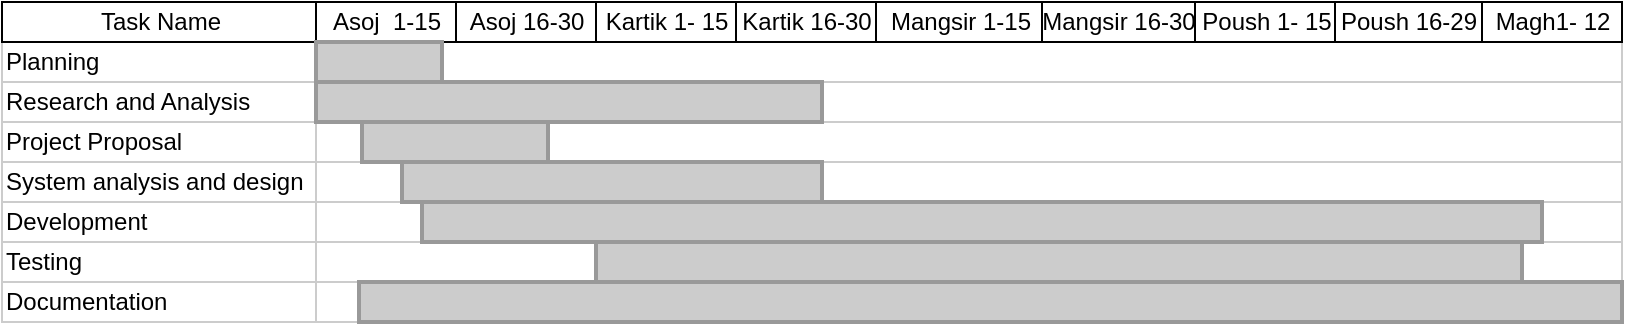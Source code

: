 <mxfile version="21.7.2" type="device">
  <diagram name="Page-1" id="fc2ac565-0d4e-3f0d-88b0-a54af1634ed7">
    <mxGraphModel dx="753" dy="437" grid="1" gridSize="10" guides="1" tooltips="1" connect="0" arrows="1" fold="1" page="1" pageScale="1.5" pageWidth="1169" pageHeight="827" background="none" math="0" shadow="0">
      <root>
        <mxCell id="0" style=";html=1;" />
        <mxCell id="1" style=";html=1;" parent="0" />
        <mxCell id="75" value="Planning" style="align=left;strokeColor=#CCCCCC;html=1;" parent="1" vertex="1">
          <mxGeometry x="460" y="150" width="157" height="20" as="geometry" />
        </mxCell>
        <mxCell id="80" value="Research and Analysis" style="align=left;strokeColor=#CCCCCC;html=1;" parent="1" vertex="1">
          <mxGeometry x="460" y="170" width="157" height="20" as="geometry" />
        </mxCell>
        <mxCell id="85" value="Project Proposal" style="align=left;strokeColor=#CCCCCC;html=1;" parent="1" vertex="1">
          <mxGeometry x="460" y="190" width="157" height="20" as="geometry" />
        </mxCell>
        <mxCell id="90" value="System analysis and design" style="align=left;strokeColor=#CCCCCC;html=1;" parent="1" vertex="1">
          <mxGeometry x="460" y="210" width="157" height="20" as="geometry" />
        </mxCell>
        <mxCell id="95" value="Development&amp;nbsp;" style="align=left;strokeColor=#CCCCCC;html=1;" parent="1" vertex="1">
          <mxGeometry x="460" y="230" width="157" height="20" as="geometry" />
        </mxCell>
        <mxCell id="100" value="Testing&amp;nbsp;" style="align=left;strokeColor=#CCCCCC;html=1;" parent="1" vertex="1">
          <mxGeometry x="460" y="250" width="157" height="20" as="geometry" />
        </mxCell>
        <mxCell id="2" value="Task Name" style="strokeWidth=1;fontStyle=0;html=1;" parent="1" vertex="1">
          <mxGeometry x="460" y="130" width="157" height="20" as="geometry" />
        </mxCell>
        <mxCell id="67c90442a009f359-289" value="Documentation" style="align=left;strokeColor=#CCCCCC;html=1;" parent="1" vertex="1">
          <mxGeometry x="460" y="270" width="157" height="20" as="geometry" />
        </mxCell>
        <mxCell id="67c90442a009f359-291" value="" style="align=left;strokeColor=#CCCCCC;html=1;" parent="1" vertex="1">
          <mxGeometry x="617" y="150" width="653" height="20" as="geometry" />
        </mxCell>
        <mxCell id="4" value="Asoj&amp;nbsp; 1-15" style="strokeWidth=1;fontStyle=0;html=1;" parent="1" vertex="1">
          <mxGeometry x="617" y="130" width="70" height="20" as="geometry" />
        </mxCell>
        <mxCell id="67c90442a009f359-278" value="Asoj 16-30" style="strokeWidth=1;fontStyle=0;html=1;" parent="1" vertex="1">
          <mxGeometry x="687" y="130" width="70" height="20" as="geometry" />
        </mxCell>
        <mxCell id="67c90442a009f359-279" value="Kartik 1- 15" style="strokeWidth=1;fontStyle=0;html=1;" parent="1" vertex="1">
          <mxGeometry x="757" y="130" width="70" height="20" as="geometry" />
        </mxCell>
        <mxCell id="67c90442a009f359-280" value="Kartik 16-30" style="strokeWidth=1;fontStyle=0;html=1;" parent="1" vertex="1">
          <mxGeometry x="827" y="130" width="70" height="20" as="geometry" />
        </mxCell>
        <mxCell id="67c90442a009f359-281" value="Mangsir 1-15" style="strokeWidth=1;fontStyle=0;html=1;" parent="1" vertex="1">
          <mxGeometry x="897" y="130" width="83" height="20" as="geometry" />
        </mxCell>
        <mxCell id="67c90442a009f359-282" value="Mangsir 16-30" style="strokeWidth=1;fontStyle=0;html=1;" parent="1" vertex="1">
          <mxGeometry x="980" y="130" width="76.5" height="20" as="geometry" />
        </mxCell>
        <mxCell id="67c90442a009f359-283" value="Poush 1- 15" style="strokeWidth=1;fontStyle=0;html=1;" parent="1" vertex="1">
          <mxGeometry x="1056.5" y="130" width="70" height="20" as="geometry" />
        </mxCell>
        <mxCell id="67c90442a009f359-284" value="Poush 16-29" style="strokeWidth=1;fontStyle=0;html=1;" parent="1" vertex="1">
          <mxGeometry x="1126.5" y="130" width="73.5" height="20" as="geometry" />
        </mxCell>
        <mxCell id="67c90442a009f359-285" value="Magh1- 12" style="strokeWidth=1;fontStyle=0;html=1;" parent="1" vertex="1">
          <mxGeometry x="1200" y="130" width="70" height="20" as="geometry" />
        </mxCell>
        <mxCell id="67c90442a009f359-292" value="" style="align=left;strokeColor=#CCCCCC;html=1;" parent="1" vertex="1">
          <mxGeometry x="617" y="170" width="653" height="20" as="geometry" />
        </mxCell>
        <mxCell id="67c90442a009f359-293" value="" style="align=left;strokeColor=#CCCCCC;html=1;" parent="1" vertex="1">
          <mxGeometry x="617" y="190" width="653" height="20" as="geometry" />
        </mxCell>
        <mxCell id="67c90442a009f359-294" value="" style="align=left;strokeColor=#CCCCCC;html=1;" parent="1" vertex="1">
          <mxGeometry x="617" y="210" width="653" height="20" as="geometry" />
        </mxCell>
        <mxCell id="67c90442a009f359-295" value="" style="align=left;strokeColor=#CCCCCC;html=1;" parent="1" vertex="1">
          <mxGeometry x="617" y="230" width="653" height="20" as="geometry" />
        </mxCell>
        <mxCell id="67c90442a009f359-296" value="" style="align=left;strokeColor=#CCCCCC;html=1;" parent="1" vertex="1">
          <mxGeometry x="617" y="250" width="653" height="20" as="geometry" />
        </mxCell>
        <mxCell id="67c90442a009f359-297" value="" style="align=left;strokeColor=#CCCCCC;html=1;" parent="1" vertex="1">
          <mxGeometry x="617" y="270" width="653" height="20" as="geometry" />
        </mxCell>
        <mxCell id="67c90442a009f359-299" value="" style="whiteSpace=wrap;html=1;strokeWidth=2;fillColor=#CCCCCC;gradientColor=none;fontSize=14;align=center;strokeColor=#999999;" parent="1" vertex="1">
          <mxGeometry x="617" y="150" width="63" height="20" as="geometry" />
        </mxCell>
        <mxCell id="67c90442a009f359-300" value="" style="whiteSpace=wrap;html=1;strokeWidth=2;fillColor=#CCCCCC;gradientColor=none;fontSize=14;align=center;strokeColor=#999999;" parent="1" vertex="1">
          <mxGeometry x="617" y="170" width="253" height="20" as="geometry" />
        </mxCell>
        <mxCell id="67c90442a009f359-301" value="" style="whiteSpace=wrap;html=1;strokeWidth=2;fillColor=#CCCCCC;gradientColor=none;fontSize=14;align=center;strokeColor=#999999;" parent="1" vertex="1">
          <mxGeometry x="640" y="190" width="93" height="20" as="geometry" />
        </mxCell>
        <mxCell id="67c90442a009f359-302" value="" style="whiteSpace=wrap;html=1;strokeWidth=2;fillColor=#CCCCCC;gradientColor=none;fontSize=14;align=center;strokeColor=#999999;" parent="1" vertex="1">
          <mxGeometry x="660" y="210" width="210" height="20" as="geometry" />
        </mxCell>
        <mxCell id="67c90442a009f359-303" value="" style="whiteSpace=wrap;html=1;strokeWidth=2;fillColor=#CCCCCC;gradientColor=none;fontSize=14;align=center;strokeColor=#999999;" parent="1" vertex="1">
          <mxGeometry x="670" y="230" width="560" height="20" as="geometry" />
        </mxCell>
        <mxCell id="67c90442a009f359-304" value="" style="whiteSpace=wrap;html=1;strokeWidth=2;fillColor=#CCCCCC;gradientColor=none;fontSize=14;align=center;strokeColor=#999999;" parent="1" vertex="1">
          <mxGeometry x="638.5" y="270" width="631.5" height="20" as="geometry" />
        </mxCell>
        <mxCell id="67c90442a009f359-305" value="" style="whiteSpace=wrap;html=1;strokeWidth=2;fillColor=#CCCCCC;gradientColor=none;fontSize=14;align=center;strokeColor=#999999;" parent="1" vertex="1">
          <mxGeometry x="757" y="250" width="463" height="20" as="geometry" />
        </mxCell>
      </root>
    </mxGraphModel>
  </diagram>
</mxfile>
